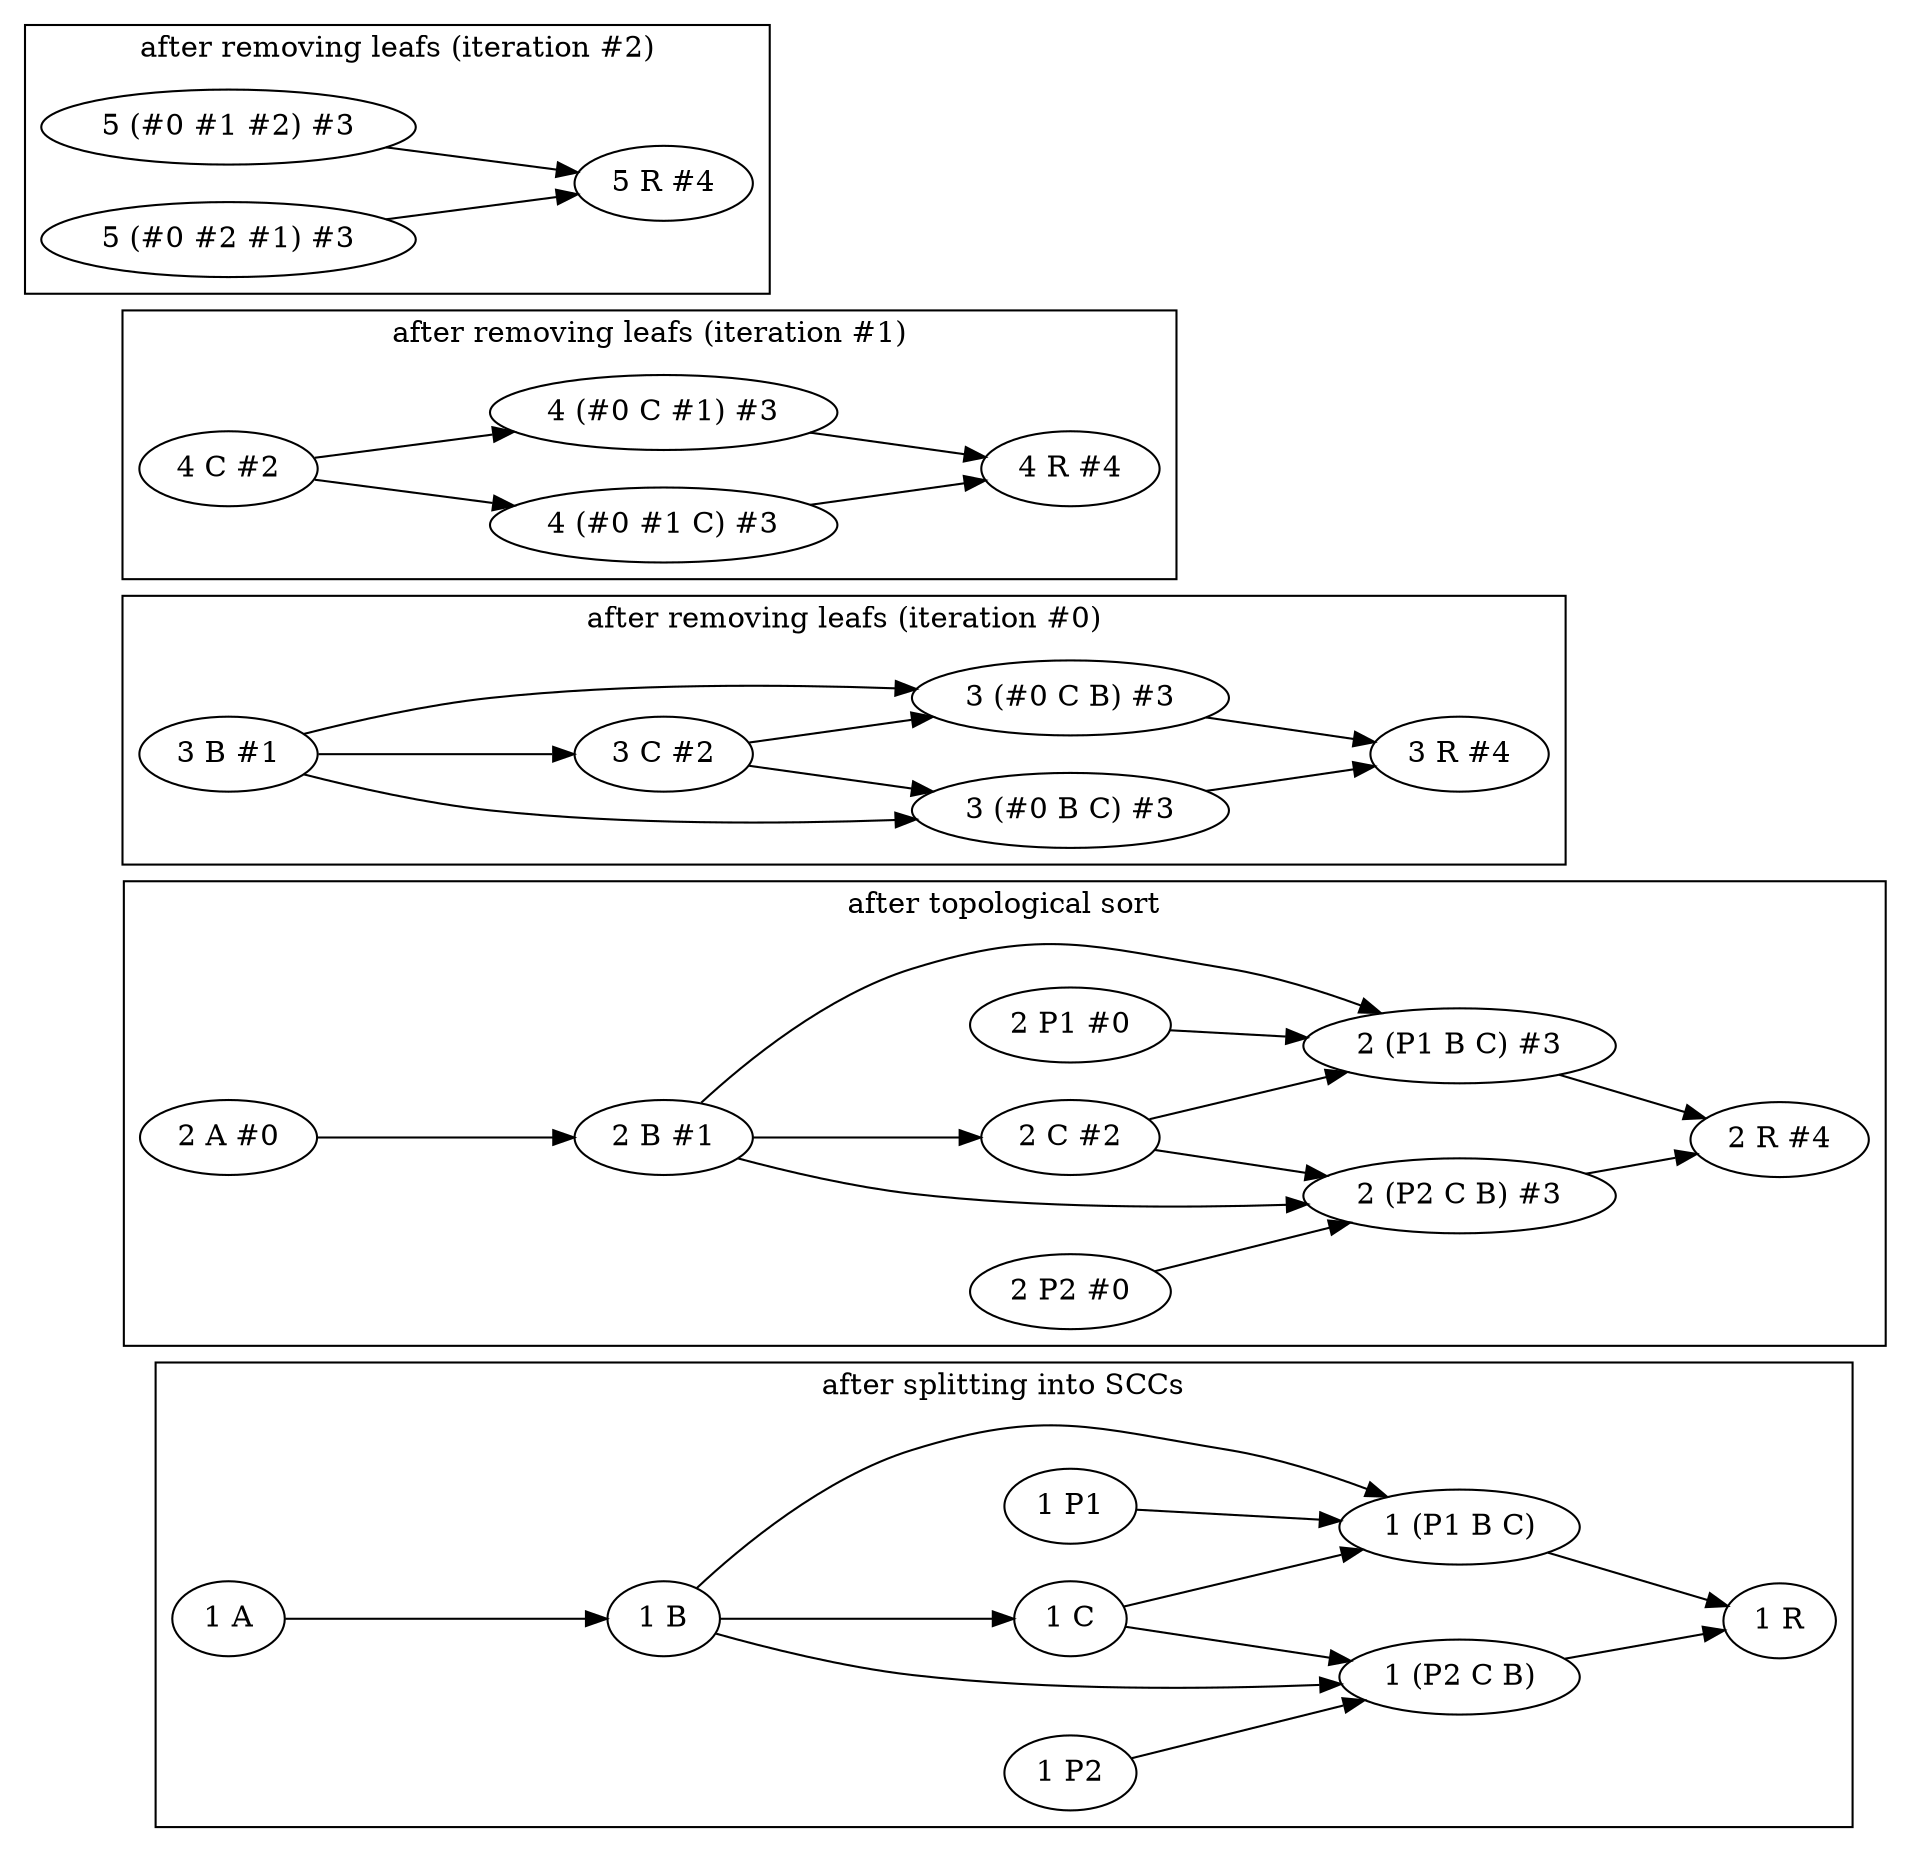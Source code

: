 digraph env_check {
    rankdir=LR
    subgraph cluster_step_1 {
        label="after splitting into SCCs"
        "1 A" -> "1 B"
        "1 B" -> "1 C"
        "1 P1" -> "1 (P1 B C)"
        "1 B" -> "1 (P1 B C)"
        "1 C" -> "1 (P1 B C)"
        "1 P2" -> "1 (P2 C B)"
        "1 B" -> "1 (P2 C B)"
        "1 C" -> "1 (P2 C B)"
        "1 (P1 B C)" -> "1 R"
        "1 (P2 C B)" -> "1 R"
    }
    subgraph cluster_step_2 {
        label="after topological sort"
        "2 A #0" -> "2 B #1"
        "2 B #1" -> "2 C #2"
        "2 P1 #0" -> "2 (P1 B C) #3"
        "2 B #1" -> "2 (P1 B C) #3"
        "2 C #2" -> "2 (P1 B C) #3"
        "2 P2 #0" -> "2 (P2 C B) #3"
        "2 B #1" -> "2 (P2 C B) #3"
        "2 C #2" -> "2 (P2 C B) #3"
        "2 (P1 B C) #3" -> "2 R #4"
        "2 (P2 C B) #3" -> "2 R #4"
    }
    subgraph cluster_step_3 {
        label="after removing leafs (iteration #0)"
        "3 B #1" -> "3 C #2"
        "3 B #1" -> "3 (#0 B C) #3"
        "3 C #2" -> "3 (#0 B C) #3"
        "3 B #1" -> "3 (#0 C B) #3"
        "3 C #2" -> "3 (#0 C B) #3"
        "3 (#0 B C) #3" -> "3 R #4"
        "3 (#0 C B) #3" -> "3 R #4"
    }
    subgraph cluster_step_4 {
        label="after removing leafs (iteration #1)"
        "4 C #2" -> "4 (#0 #1 C) #3"
        "4 C #2" -> "4 (#0 C #1) #3"
        "4 (#0 #1 C) #3" -> "4 R #4"
        "4 (#0 C #1) #3" -> "4 R #4"
    }
    subgraph cluster_step_5 {
        label="after removing leafs (iteration #2)"
        "5 (#0 #1 #2) #3" -> "5 R #4"
        "5 (#0 #2 #1) #3" -> "5 R #4"
    }
}
